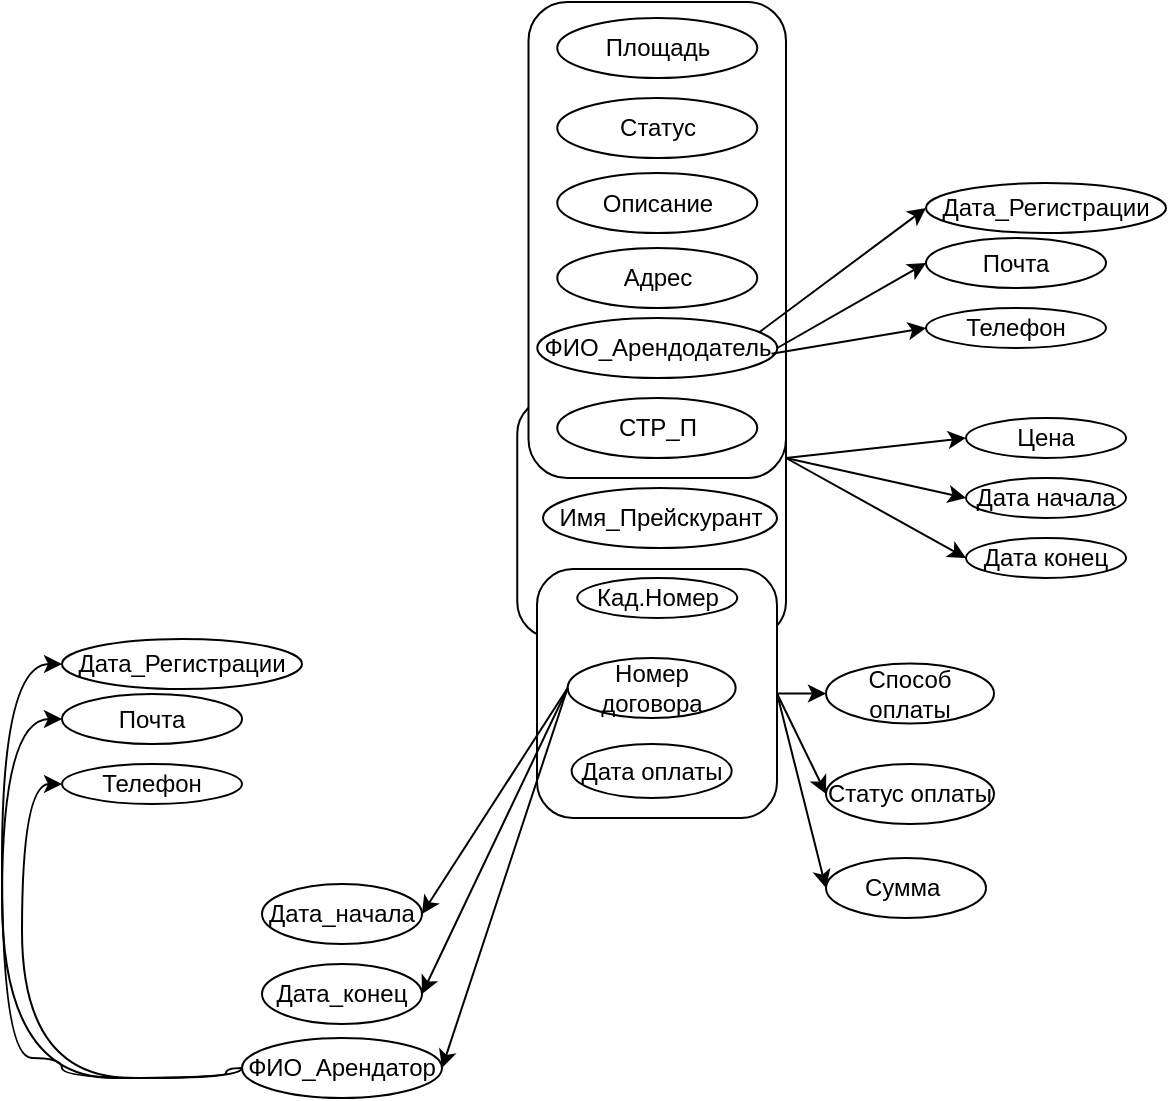 <mxfile version="25.0.3">
  <diagram name="Страница — 1" id="xpFgrq0fDw5dhkL6XbUy">
    <mxGraphModel dx="1802" dy="855" grid="1" gridSize="10" guides="1" tooltips="1" connect="1" arrows="1" fold="1" page="1" pageScale="1" pageWidth="827" pageHeight="1169" math="0" shadow="0">
      <root>
        <mxCell id="0" />
        <mxCell id="1" parent="0" />
        <mxCell id="2o56x3JjbOU1vnlLTXkk-1" value="" style="rounded=1;whiteSpace=wrap;html=1;" vertex="1" parent="1">
          <mxGeometry x="335.63" y="660" width="134.37" height="120" as="geometry" />
        </mxCell>
        <mxCell id="2o56x3JjbOU1vnlLTXkk-4" value="" style="rounded=1;whiteSpace=wrap;html=1;" vertex="1" parent="1">
          <mxGeometry x="345.5" y="745.5" width="120" height="124.5" as="geometry" />
        </mxCell>
        <mxCell id="ZmTwXXNb0WhWQu9tq_HX-7" value="" style="rounded=1;whiteSpace=wrap;html=1;" parent="1" vertex="1">
          <mxGeometry x="341.25" y="462" width="128.75" height="238" as="geometry" />
        </mxCell>
        <mxCell id="ZmTwXXNb0WhWQu9tq_HX-1" value="Площадь" style="ellipse;whiteSpace=wrap;html=1;" parent="1" vertex="1">
          <mxGeometry x="355.63" y="470" width="100" height="30" as="geometry" />
        </mxCell>
        <mxCell id="ZmTwXXNb0WhWQu9tq_HX-2" value="Статус" style="ellipse;whiteSpace=wrap;html=1;" parent="1" vertex="1">
          <mxGeometry x="355.63" y="510" width="100" height="30" as="geometry" />
        </mxCell>
        <mxCell id="ZmTwXXNb0WhWQu9tq_HX-3" value="Описание" style="ellipse;whiteSpace=wrap;html=1;" parent="1" vertex="1">
          <mxGeometry x="355.63" y="547.5" width="100" height="30" as="geometry" />
        </mxCell>
        <mxCell id="ZmTwXXNb0WhWQu9tq_HX-4" value="Адрес" style="ellipse;whiteSpace=wrap;html=1;" parent="1" vertex="1">
          <mxGeometry x="355.63" y="585" width="100" height="30" as="geometry" />
        </mxCell>
        <mxCell id="ZmTwXXNb0WhWQu9tq_HX-5" value="ФИО_Арендодатель" style="ellipse;whiteSpace=wrap;html=1;" parent="1" vertex="1">
          <mxGeometry x="345.63" y="620" width="120" height="30" as="geometry" />
        </mxCell>
        <mxCell id="ZmTwXXNb0WhWQu9tq_HX-6" value="СТР_П" style="ellipse;whiteSpace=wrap;html=1;" parent="1" vertex="1">
          <mxGeometry x="355.63" y="660" width="100" height="30" as="geometry" />
        </mxCell>
        <mxCell id="ZmTwXXNb0WhWQu9tq_HX-9" value="Дата_Регистрации" style="ellipse;whiteSpace=wrap;html=1;" parent="1" vertex="1">
          <mxGeometry x="540" y="552.5" width="120" height="25" as="geometry" />
        </mxCell>
        <mxCell id="ZmTwXXNb0WhWQu9tq_HX-10" value="Почта" style="ellipse;whiteSpace=wrap;html=1;" parent="1" vertex="1">
          <mxGeometry x="540" y="580" width="90" height="25" as="geometry" />
        </mxCell>
        <mxCell id="ZmTwXXNb0WhWQu9tq_HX-11" value="Телефон" style="ellipse;whiteSpace=wrap;html=1;" parent="1" vertex="1">
          <mxGeometry x="540" y="615" width="90" height="20" as="geometry" />
        </mxCell>
        <mxCell id="ZmTwXXNb0WhWQu9tq_HX-14" value="" style="endArrow=classic;html=1;rounded=0;entryX=0;entryY=0.5;entryDx=0;entryDy=0;exitX=0.922;exitY=0.245;exitDx=0;exitDy=0;exitPerimeter=0;" parent="1" source="ZmTwXXNb0WhWQu9tq_HX-5" target="ZmTwXXNb0WhWQu9tq_HX-9" edge="1">
          <mxGeometry width="50" height="50" relative="1" as="geometry">
            <mxPoint x="450" y="630" as="sourcePoint" />
            <mxPoint x="550" y="548" as="targetPoint" />
          </mxGeometry>
        </mxCell>
        <mxCell id="ZmTwXXNb0WhWQu9tq_HX-15" value="" style="endArrow=classic;html=1;rounded=0;entryX=0;entryY=0.5;entryDx=0;entryDy=0;exitX=1;exitY=0.5;exitDx=0;exitDy=0;" parent="1" source="ZmTwXXNb0WhWQu9tq_HX-5" target="ZmTwXXNb0WhWQu9tq_HX-10" edge="1">
          <mxGeometry width="50" height="50" relative="1" as="geometry">
            <mxPoint x="390" y="650" as="sourcePoint" />
            <mxPoint x="440" y="600" as="targetPoint" />
          </mxGeometry>
        </mxCell>
        <mxCell id="ZmTwXXNb0WhWQu9tq_HX-16" value="" style="endArrow=classic;html=1;rounded=0;entryX=0;entryY=0.5;entryDx=0;entryDy=0;exitX=0.976;exitY=0.597;exitDx=0;exitDy=0;exitPerimeter=0;" parent="1" source="ZmTwXXNb0WhWQu9tq_HX-5" target="ZmTwXXNb0WhWQu9tq_HX-11" edge="1">
          <mxGeometry width="50" height="50" relative="1" as="geometry">
            <mxPoint x="390" y="650" as="sourcePoint" />
            <mxPoint x="440" y="600" as="targetPoint" />
          </mxGeometry>
        </mxCell>
        <mxCell id="ZmTwXXNb0WhWQu9tq_HX-18" value="Цена" style="ellipse;whiteSpace=wrap;html=1;" parent="1" vertex="1">
          <mxGeometry x="560" y="670" width="80" height="20" as="geometry" />
        </mxCell>
        <mxCell id="ZmTwXXNb0WhWQu9tq_HX-21" value="Кад.Номер" style="ellipse;whiteSpace=wrap;html=1;" parent="1" vertex="1">
          <mxGeometry x="365.63" y="750" width="80" height="20" as="geometry" />
        </mxCell>
        <mxCell id="ZmTwXXNb0WhWQu9tq_HX-22" value="Имя_Прейскурант" style="ellipse;whiteSpace=wrap;html=1;" parent="1" vertex="1">
          <mxGeometry x="348.5" y="705" width="117" height="30" as="geometry" />
        </mxCell>
        <mxCell id="ZmTwXXNb0WhWQu9tq_HX-23" value="" style="endArrow=classic;html=1;rounded=0;entryX=0;entryY=0.5;entryDx=0;entryDy=0;exitX=1;exitY=0.25;exitDx=0;exitDy=0;" parent="1" source="2o56x3JjbOU1vnlLTXkk-1" target="ZmTwXXNb0WhWQu9tq_HX-18" edge="1">
          <mxGeometry width="50" height="50" relative="1" as="geometry">
            <mxPoint x="410" y="650" as="sourcePoint" />
            <mxPoint x="460" y="600" as="targetPoint" />
          </mxGeometry>
        </mxCell>
        <mxCell id="ZmTwXXNb0WhWQu9tq_HX-27" value="Дата начала" style="ellipse;whiteSpace=wrap;html=1;" parent="1" vertex="1">
          <mxGeometry x="560" y="700" width="80" height="20" as="geometry" />
        </mxCell>
        <mxCell id="ZmTwXXNb0WhWQu9tq_HX-28" value="Дата конец" style="ellipse;whiteSpace=wrap;html=1;" parent="1" vertex="1">
          <mxGeometry x="560" y="730" width="80" height="20" as="geometry" />
        </mxCell>
        <mxCell id="ZmTwXXNb0WhWQu9tq_HX-30" value="" style="endArrow=classic;html=1;rounded=0;entryX=0;entryY=0.5;entryDx=0;entryDy=0;exitX=1;exitY=0.25;exitDx=0;exitDy=0;" parent="1" target="ZmTwXXNb0WhWQu9tq_HX-27" edge="1" source="2o56x3JjbOU1vnlLTXkk-1">
          <mxGeometry width="50" height="50" relative="1" as="geometry">
            <mxPoint x="640" y="740" as="sourcePoint" />
            <mxPoint x="610" y="600" as="targetPoint" />
          </mxGeometry>
        </mxCell>
        <mxCell id="ZmTwXXNb0WhWQu9tq_HX-31" value="" style="endArrow=classic;html=1;rounded=0;entryX=0;entryY=0.5;entryDx=0;entryDy=0;exitX=1;exitY=0.25;exitDx=0;exitDy=0;" parent="1" source="2o56x3JjbOU1vnlLTXkk-1" target="ZmTwXXNb0WhWQu9tq_HX-28" edge="1">
          <mxGeometry width="50" height="50" relative="1" as="geometry">
            <mxPoint x="560" y="650" as="sourcePoint" />
            <mxPoint x="610" y="600" as="targetPoint" />
          </mxGeometry>
        </mxCell>
        <mxCell id="ZmTwXXNb0WhWQu9tq_HX-32" value="Дата оплаты" style="ellipse;whiteSpace=wrap;html=1;" parent="1" vertex="1">
          <mxGeometry x="362.82" y="833" width="80" height="27" as="geometry" />
        </mxCell>
        <mxCell id="ZmTwXXNb0WhWQu9tq_HX-34" value="Способ оплаты" style="ellipse;whiteSpace=wrap;html=1;" parent="1" vertex="1">
          <mxGeometry x="490" y="792.75" width="84" height="30" as="geometry" />
        </mxCell>
        <mxCell id="ZmTwXXNb0WhWQu9tq_HX-35" value="Статус оплаты" style="ellipse;whiteSpace=wrap;html=1;" parent="1" vertex="1">
          <mxGeometry x="490" y="843" width="84" height="30" as="geometry" />
        </mxCell>
        <mxCell id="ZmTwXXNb0WhWQu9tq_HX-36" value="Номер договора" style="ellipse;whiteSpace=wrap;html=1;" parent="1" vertex="1">
          <mxGeometry x="360.82" y="790" width="84" height="30" as="geometry" />
        </mxCell>
        <mxCell id="ZmTwXXNb0WhWQu9tq_HX-42" value="Дата_начала" style="ellipse;whiteSpace=wrap;html=1;" parent="1" vertex="1">
          <mxGeometry x="208" y="903" width="80" height="30" as="geometry" />
        </mxCell>
        <mxCell id="ZmTwXXNb0WhWQu9tq_HX-43" value="Дата_конец" style="ellipse;whiteSpace=wrap;html=1;" parent="1" vertex="1">
          <mxGeometry x="208" y="943" width="80" height="30" as="geometry" />
        </mxCell>
        <mxCell id="ZmTwXXNb0WhWQu9tq_HX-44" value="Сумма&amp;nbsp;" style="ellipse;whiteSpace=wrap;html=1;" parent="1" vertex="1">
          <mxGeometry x="490" y="890" width="80" height="30" as="geometry" />
        </mxCell>
        <mxCell id="ZmTwXXNb0WhWQu9tq_HX-45" value="ФИО_Арендатор" style="ellipse;whiteSpace=wrap;html=1;" parent="1" vertex="1">
          <mxGeometry x="198" y="980" width="100" height="30" as="geometry" />
        </mxCell>
        <mxCell id="ZmTwXXNb0WhWQu9tq_HX-46" value="" style="endArrow=classic;html=1;rounded=0;entryX=1;entryY=0.5;entryDx=0;entryDy=0;exitX=0;exitY=0.5;exitDx=0;exitDy=0;" parent="1" source="ZmTwXXNb0WhWQu9tq_HX-36" target="ZmTwXXNb0WhWQu9tq_HX-42" edge="1">
          <mxGeometry width="50" height="50" relative="1" as="geometry">
            <mxPoint x="348" y="1003" as="sourcePoint" />
            <mxPoint x="398" y="953" as="targetPoint" />
          </mxGeometry>
        </mxCell>
        <mxCell id="ZmTwXXNb0WhWQu9tq_HX-47" value="" style="endArrow=classic;html=1;rounded=0;entryX=1;entryY=0.5;entryDx=0;entryDy=0;exitX=0;exitY=0.5;exitDx=0;exitDy=0;" parent="1" source="ZmTwXXNb0WhWQu9tq_HX-36" target="ZmTwXXNb0WhWQu9tq_HX-43" edge="1">
          <mxGeometry width="50" height="50" relative="1" as="geometry">
            <mxPoint x="348" y="1003" as="sourcePoint" />
            <mxPoint x="398" y="953" as="targetPoint" />
          </mxGeometry>
        </mxCell>
        <mxCell id="ZmTwXXNb0WhWQu9tq_HX-49" value="" style="endArrow=classic;html=1;rounded=0;entryX=1;entryY=0.5;entryDx=0;entryDy=0;exitX=0;exitY=0.5;exitDx=0;exitDy=0;" parent="1" source="ZmTwXXNb0WhWQu9tq_HX-36" target="ZmTwXXNb0WhWQu9tq_HX-45" edge="1">
          <mxGeometry width="50" height="50" relative="1" as="geometry">
            <mxPoint x="348" y="1003" as="sourcePoint" />
            <mxPoint x="398" y="953" as="targetPoint" />
          </mxGeometry>
        </mxCell>
        <mxCell id="ZmTwXXNb0WhWQu9tq_HX-51" value="Дата_Регистрации" style="ellipse;whiteSpace=wrap;html=1;" parent="1" vertex="1">
          <mxGeometry x="108" y="780.5" width="120" height="25" as="geometry" />
        </mxCell>
        <mxCell id="ZmTwXXNb0WhWQu9tq_HX-52" value="Почта" style="ellipse;whiteSpace=wrap;html=1;" parent="1" vertex="1">
          <mxGeometry x="108" y="808" width="90" height="25" as="geometry" />
        </mxCell>
        <mxCell id="ZmTwXXNb0WhWQu9tq_HX-53" value="Телефон" style="ellipse;whiteSpace=wrap;html=1;" parent="1" vertex="1">
          <mxGeometry x="108" y="843" width="90" height="20" as="geometry" />
        </mxCell>
        <mxCell id="ZmTwXXNb0WhWQu9tq_HX-55" value="" style="endArrow=classic;html=1;rounded=0;entryX=0;entryY=0.5;entryDx=0;entryDy=0;exitX=0;exitY=0.5;exitDx=0;exitDy=0;edgeStyle=orthogonalEdgeStyle;curved=1;" parent="1" source="ZmTwXXNb0WhWQu9tq_HX-45" target="ZmTwXXNb0WhWQu9tq_HX-53" edge="1">
          <mxGeometry width="50" height="50" relative="1" as="geometry">
            <mxPoint x="28" y="1013" as="sourcePoint" />
            <mxPoint x="138" y="863" as="targetPoint" />
            <Array as="points">
              <mxPoint x="198" y="1000" />
              <mxPoint x="88" y="1000" />
              <mxPoint x="88" y="853" />
            </Array>
          </mxGeometry>
        </mxCell>
        <mxCell id="ZmTwXXNb0WhWQu9tq_HX-57" value="" style="endArrow=classic;html=1;rounded=0;entryX=0;entryY=0.5;entryDx=0;entryDy=0;exitX=0;exitY=0.5;exitDx=0;exitDy=0;edgeStyle=orthogonalEdgeStyle;curved=1;" parent="1" source="ZmTwXXNb0WhWQu9tq_HX-45" target="ZmTwXXNb0WhWQu9tq_HX-52" edge="1">
          <mxGeometry width="50" height="50" relative="1" as="geometry">
            <mxPoint x="348" y="963" as="sourcePoint" />
            <mxPoint x="398" y="913" as="targetPoint" />
            <Array as="points">
              <mxPoint x="190" y="995" />
              <mxPoint x="190" y="1000" />
              <mxPoint x="78" y="1000" />
              <mxPoint x="78" y="821" />
            </Array>
          </mxGeometry>
        </mxCell>
        <mxCell id="ZmTwXXNb0WhWQu9tq_HX-58" value="" style="endArrow=classic;html=1;rounded=0;entryX=0;entryY=0.5;entryDx=0;entryDy=0;exitX=0;exitY=0.5;exitDx=0;exitDy=0;edgeStyle=orthogonalEdgeStyle;curved=1;" parent="1" source="ZmTwXXNb0WhWQu9tq_HX-45" target="ZmTwXXNb0WhWQu9tq_HX-51" edge="1">
          <mxGeometry width="50" height="50" relative="1" as="geometry">
            <mxPoint x="348" y="963" as="sourcePoint" />
            <mxPoint x="398" y="913" as="targetPoint" />
            <Array as="points">
              <mxPoint x="198" y="1000" />
              <mxPoint x="108" y="1000" />
              <mxPoint x="108" y="990" />
              <mxPoint x="78" y="990" />
              <mxPoint x="78" y="793" />
            </Array>
          </mxGeometry>
        </mxCell>
        <mxCell id="2o56x3JjbOU1vnlLTXkk-5" value="" style="endArrow=classic;html=1;rounded=0;entryX=0;entryY=0.5;entryDx=0;entryDy=0;exitX=1;exitY=0.5;exitDx=0;exitDy=0;" edge="1" parent="1" source="2o56x3JjbOU1vnlLTXkk-4" target="ZmTwXXNb0WhWQu9tq_HX-34">
          <mxGeometry width="50" height="50" relative="1" as="geometry">
            <mxPoint x="390" y="760" as="sourcePoint" />
            <mxPoint x="440" y="710" as="targetPoint" />
          </mxGeometry>
        </mxCell>
        <mxCell id="2o56x3JjbOU1vnlLTXkk-6" value="" style="endArrow=classic;html=1;rounded=0;entryX=0;entryY=0.5;entryDx=0;entryDy=0;exitX=1;exitY=0.5;exitDx=0;exitDy=0;" edge="1" parent="1" source="2o56x3JjbOU1vnlLTXkk-4" target="ZmTwXXNb0WhWQu9tq_HX-35">
          <mxGeometry width="50" height="50" relative="1" as="geometry">
            <mxPoint x="390" y="760" as="sourcePoint" />
            <mxPoint x="440" y="710" as="targetPoint" />
          </mxGeometry>
        </mxCell>
        <mxCell id="2o56x3JjbOU1vnlLTXkk-7" value="" style="endArrow=classic;html=1;rounded=0;entryX=0;entryY=0.5;entryDx=0;entryDy=0;exitX=1;exitY=0.5;exitDx=0;exitDy=0;" edge="1" parent="1" source="2o56x3JjbOU1vnlLTXkk-4" target="ZmTwXXNb0WhWQu9tq_HX-44">
          <mxGeometry width="50" height="50" relative="1" as="geometry">
            <mxPoint x="390" y="760" as="sourcePoint" />
            <mxPoint x="440" y="710" as="targetPoint" />
          </mxGeometry>
        </mxCell>
      </root>
    </mxGraphModel>
  </diagram>
</mxfile>

